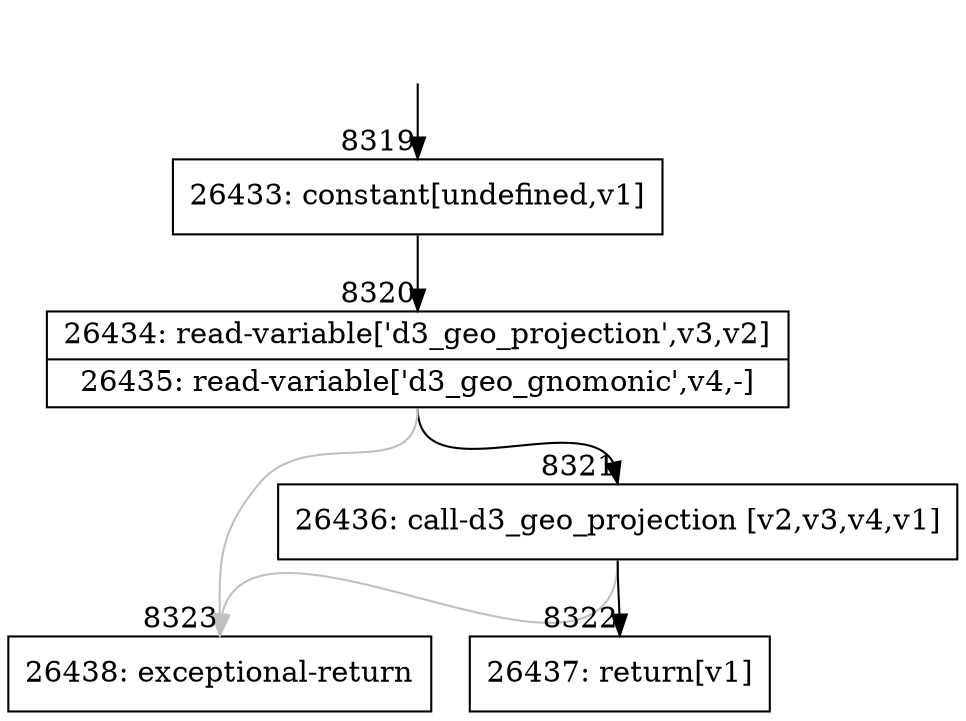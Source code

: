 digraph {
rankdir="TD"
BB_entry788[shape=none,label=""];
BB_entry788 -> BB8319 [tailport=s, headport=n, headlabel="    8319"]
BB8319 [shape=record label="{26433: constant[undefined,v1]}" ] 
BB8319 -> BB8320 [tailport=s, headport=n, headlabel="      8320"]
BB8320 [shape=record label="{26434: read-variable['d3_geo_projection',v3,v2]|26435: read-variable['d3_geo_gnomonic',v4,-]}" ] 
BB8320 -> BB8321 [tailport=s, headport=n, headlabel="      8321"]
BB8320 -> BB8323 [tailport=s, headport=n, color=gray, headlabel="      8323"]
BB8321 [shape=record label="{26436: call-d3_geo_projection [v2,v3,v4,v1]}" ] 
BB8321 -> BB8322 [tailport=s, headport=n, headlabel="      8322"]
BB8321 -> BB8323 [tailport=s, headport=n, color=gray]
BB8322 [shape=record label="{26437: return[v1]}" ] 
BB8323 [shape=record label="{26438: exceptional-return}" ] 
//#$~ 4724
}
